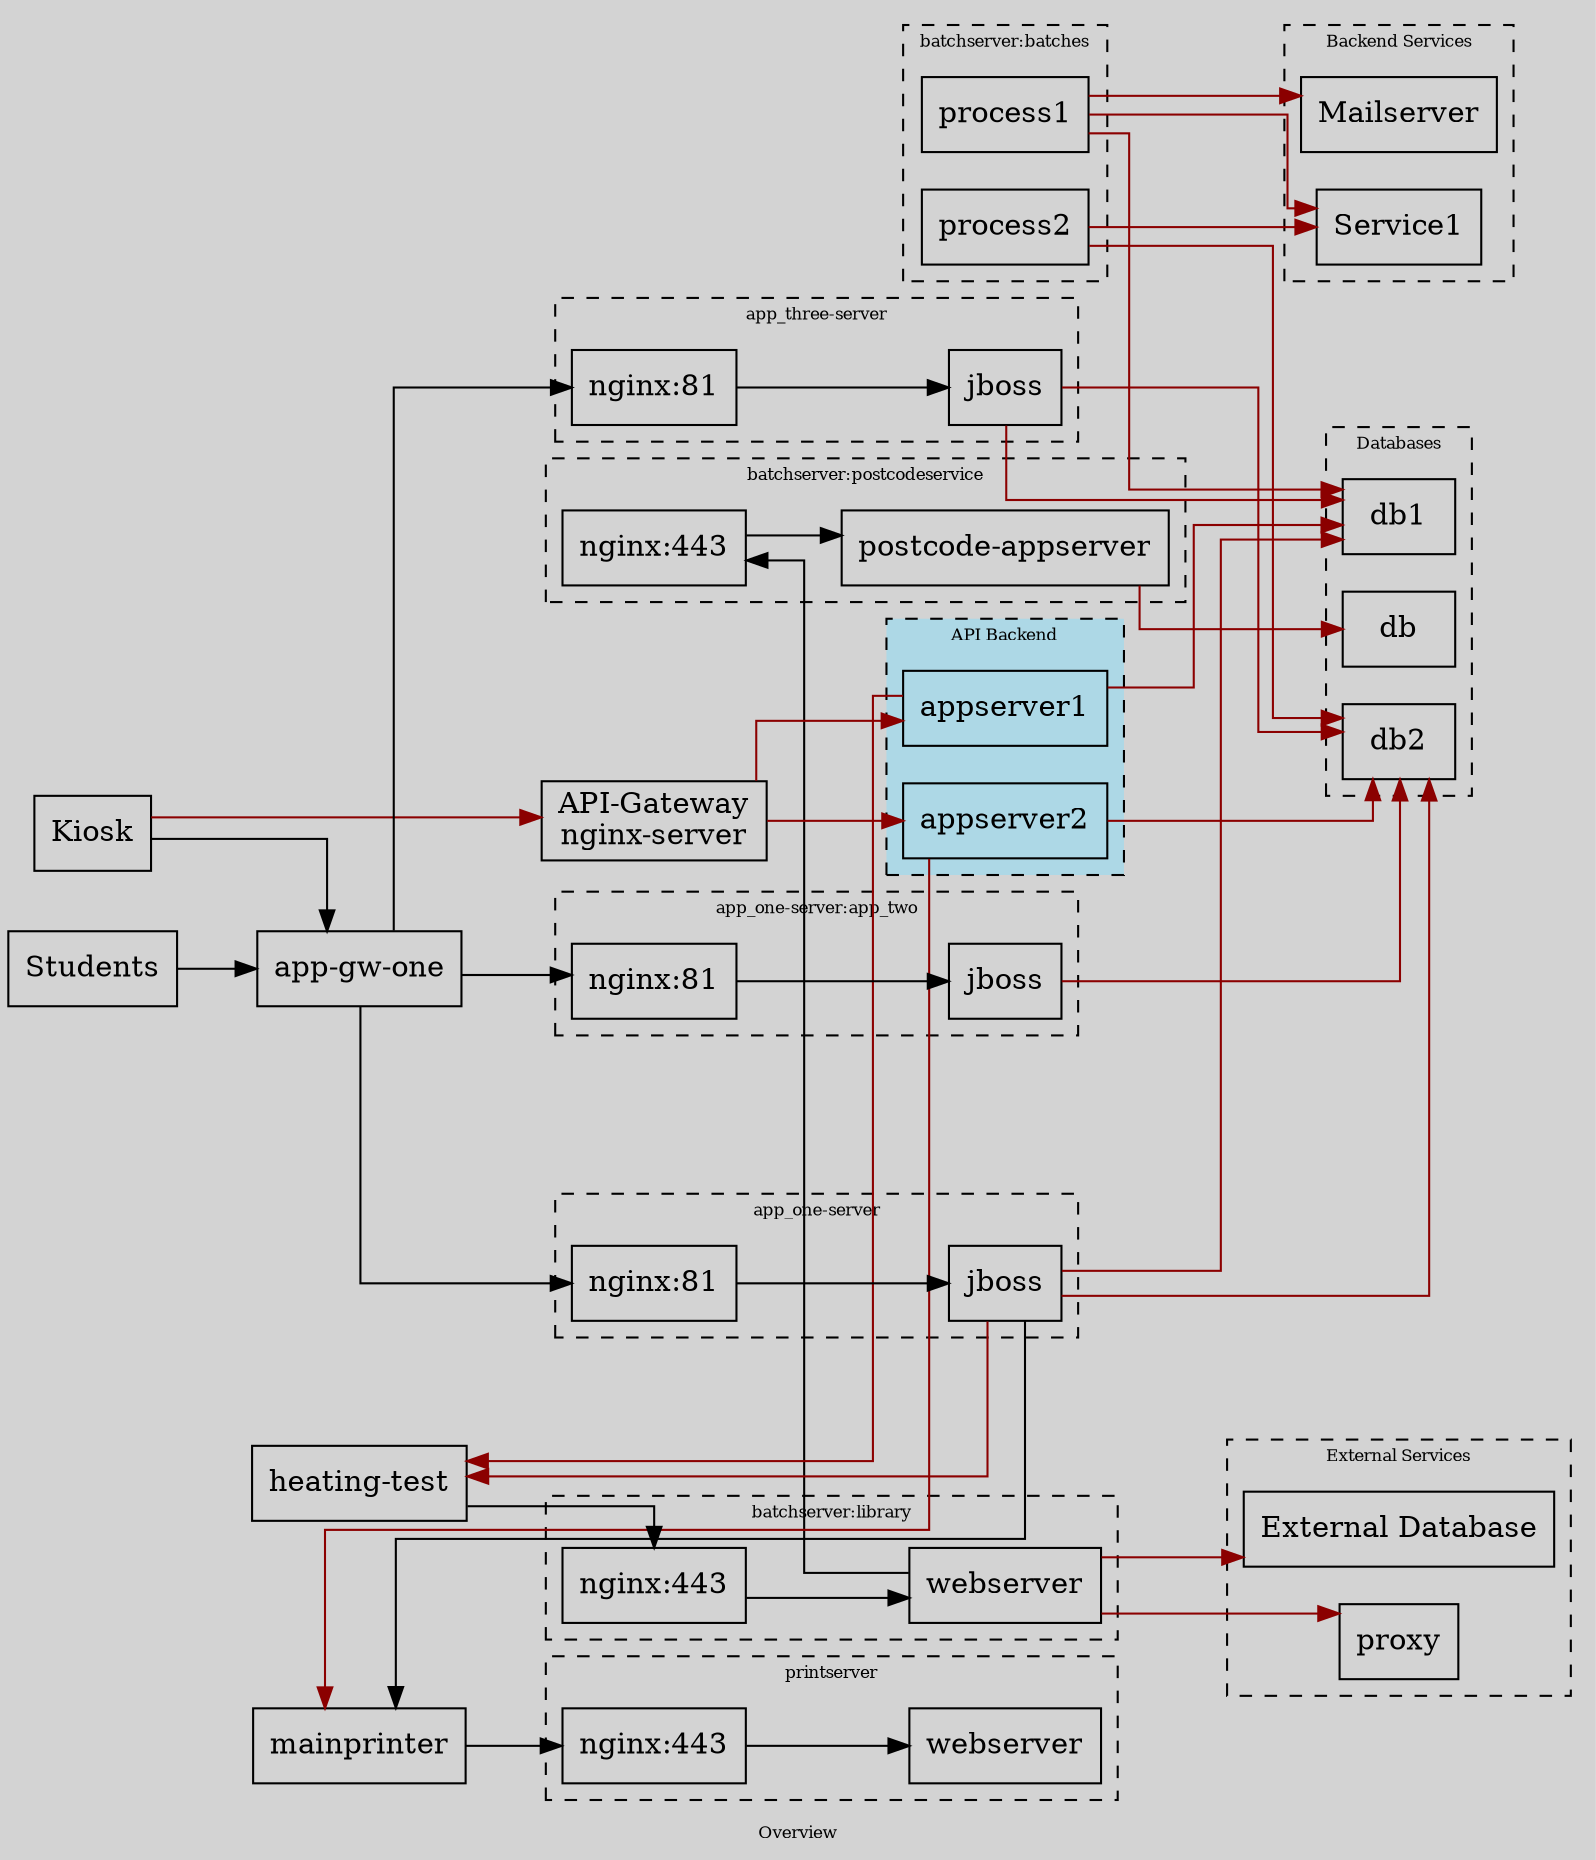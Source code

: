digraph {
	bgcolor="lightgray"
	rankdir="LR" 

	label="Overview"
	fontsize="8"

	splines=ortho

	subgraph backservices_cl{
		cluster=true
		style=dashed
		label="Backend Services"
		service1 [shape=box label="Service1"]
    	mailserver [shape=box label="Mailserver"]
	}
	
	subgraph databases_cl{
		cluster=true
		style=dashed
		edge [style=invis]
		label="Databases"

		db1 [ shape=box label="db1"]
		db2 [ shape=box label="db2"]
		db [ shape=box label="db"]
		

	}

	subgraph batches_cl{
		cluster=true
		style=dashed
		label="batchserver:batches"
		
		intserv1 [shape=box label="process1"]
		intserv2 [shape=box label="process2"]

		intserv1 -> service1 [color="#8b0000"]
		intserv2 -> service1 [color="#8b0000"]
		intserv1 -> db1 [color="#8b0000"]
		intserv2 -> db2 [color="#8b0000"]
		intserv1 -> mailserver [color="#8b0000"]
		
	}

	subgraph external_services_cl{
		cluster=true
		style=dashed
		label="External Services"

		proxy [shape=box label="proxy"]
		extdb [shape=box label="External Database" ]   
	}

	subgraph heating_cl{
		cluster=true
		style=dashed
		label="batchserver:library"
		jboss_a [shape=box label="nginx:443"]
		appsa1 [shape=box label="webserver" ]   

		jboss_a -> appsa1
		appsa1 -> extdb [color="#8b0000"]
		appsa1 -> proxy [color="#8b0000"]
	}

	subgraph postcode_cl{
		cluster=true
		style=dashed
		label="batchserver:postcodeservice"
		postcode [shape=box label="nginx:443"]
		jboss_postcode1 [shape=box label="postcode-appserver" ]

		jboss_postcode1 -> db [color="#8b0000"]
		postcode -> jboss_postcode1 
	}

	subgraph api_cl{
		bgcolor="lightblue"
		style=dashed
		cluster=true
		label="API Backend"
		api_one [shape=box label="appserver1" ]
		api_two [shape=box label="appserver2" ]

		api_one -> db1 [color="#8b0000"]
		api_two -> db2 [color="#8b0000"]
	}

	subgraph printer_cl{
		cluster=true
		style=dashed
		label="printserver"
		printer [shape=box label="nginx:443"]
		jboss_printer [shape=box label="webserver" ]

		printer -> jboss_printer 
	}

	user [ shape=box label="Students"]
	developer [ shape=box label="Kiosk"]
	heating [ shape=box label="heating-test"]
	applicationgw [ shape=box label="app-gw-one"]
	mainprinter [ shape=box label="mainprinter"]
	api_gw [shape=box label="API-Gateway\nnginx-server"]
	
	subgraph app_one_cl{
		cluster=true
		style=dashed
		label="app_one-server"
		app_one [shape=box label="nginx:81"]
		apps_one1 [shape=box label="jboss"]
	}
	
	subgraph app_two_cl{
		cluster=true
		style=dashed
		label="app_one-server:app_two"
		app_two [shape=box label="nginx:81"]
		apps_two1 [shape=box label="jboss"]
	}
	
	subgraph app_three_cl{
		cluster=true
		style=dashed
		label="app_three-server"
		app_three [shape=box label="nginx:81"]
		apps_three1 [shape=box label="jboss"]
	}

	{rank=same; heating applicationgw mainprinter}
	

	user -> applicationgw
	developer -> api_gw [color="#8b0000"]
	developer -> applicationgw
	api_gw -> api_one [color="#8b0000"]
	api_gw -> api_two [color="#8b0000"]
	api_two -> mainprinter [constraint=false, color="#8b0000"]
	api_one -> heating [constraint=false, color="#8b0000"]
	heating -> jboss_a 
    applicationgw -> app_one 
    applicationgw -> app_three 
    applicationgw -> app_two 
	mainprinter -> printer 
	apps_one1 -> mainprinter [constraint=false]
    app_one -> apps_one1 
    app_two -> apps_two1 
    app_three -> apps_three1 
    apps_two1 -> db2 [color="#8b0000"]
    apps_one1 -> db2 [color="#8b0000"]
    apps_three1 -> db2 [color="#8b0000"]
    apps_one1 -> db1 [color="#8b0000"]
    apps_three1 -> db1 [color="#8b0000"]
	appsa1 -> postcode [constraint=false]

    apps_one1 -> heating [color="#8b0000"]
}